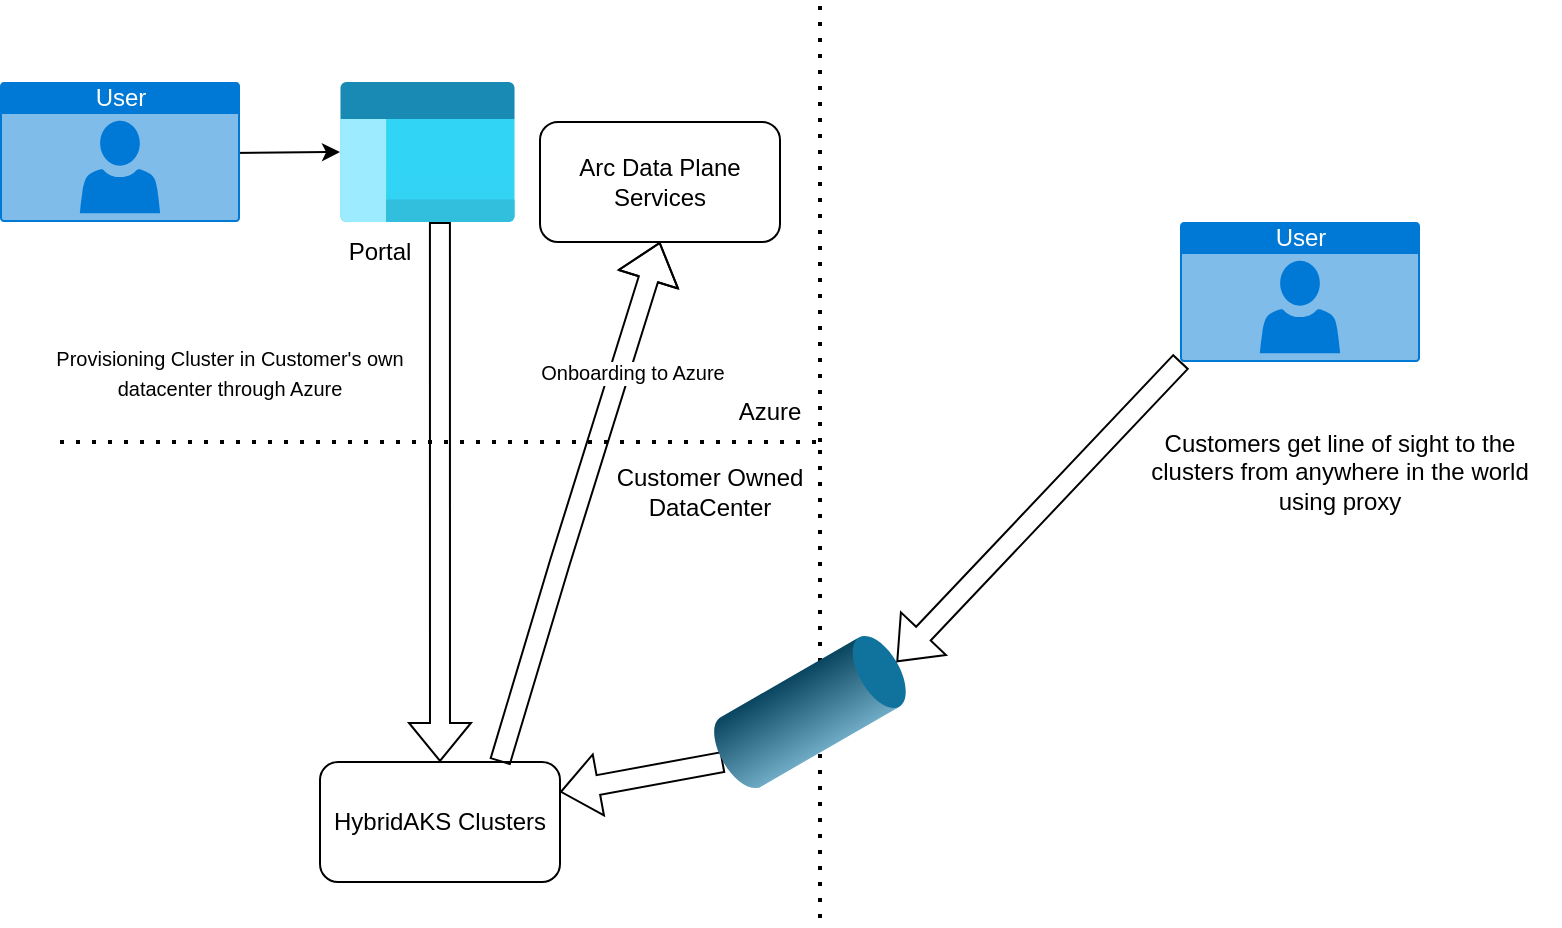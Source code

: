 <mxfile version="17.4.1" type="github">
  <diagram id="Pai8ok9RmJks06JW81sK" name="Page-1">
    <mxGraphModel dx="885" dy="541" grid="1" gridSize="10" guides="1" tooltips="1" connect="1" arrows="1" fold="1" page="1" pageScale="1" pageWidth="850" pageHeight="1100" math="0" shadow="0">
      <root>
        <mxCell id="0" />
        <mxCell id="1" parent="0" />
        <mxCell id="TRVSji0SfKdkGA1JncBO-2" value="HybridAKS Clusters" style="rounded=1;whiteSpace=wrap;html=1;" vertex="1" parent="1">
          <mxGeometry x="200" y="420" width="120" height="60" as="geometry" />
        </mxCell>
        <mxCell id="TRVSji0SfKdkGA1JncBO-5" value="Customer Owned DataCenter" style="text;html=1;strokeColor=none;fillColor=none;align=center;verticalAlign=middle;whiteSpace=wrap;rounded=0;" vertex="1" parent="1">
          <mxGeometry x="320" y="270" width="150" height="30" as="geometry" />
        </mxCell>
        <mxCell id="TRVSji0SfKdkGA1JncBO-6" value="" style="aspect=fixed;html=1;points=[];align=center;image;fontSize=12;image=img/lib/azure2/general/Management_Portal.svg;" vertex="1" parent="1">
          <mxGeometry x="210" y="80" width="87.5" height="70" as="geometry" />
        </mxCell>
        <mxCell id="TRVSji0SfKdkGA1JncBO-8" value="" style="edgeStyle=orthogonalEdgeStyle;rounded=0;orthogonalLoop=1;jettySize=auto;html=1;" edge="1" parent="1" target="TRVSji0SfKdkGA1JncBO-6">
          <mxGeometry relative="1" as="geometry">
            <mxPoint x="97.5" y="115" as="sourcePoint" />
          </mxGeometry>
        </mxCell>
        <mxCell id="TRVSji0SfKdkGA1JncBO-9" value="" style="shape=flexArrow;endArrow=classic;html=1;rounded=0;entryX=0.5;entryY=0;entryDx=0;entryDy=0;exitX=0.571;exitY=1;exitDx=0;exitDy=0;exitPerimeter=0;" edge="1" parent="1" source="TRVSji0SfKdkGA1JncBO-6" target="TRVSji0SfKdkGA1JncBO-2">
          <mxGeometry width="50" height="50" relative="1" as="geometry">
            <mxPoint x="250" y="160" as="sourcePoint" />
            <mxPoint x="450" y="210" as="targetPoint" />
          </mxGeometry>
        </mxCell>
        <mxCell id="TRVSji0SfKdkGA1JncBO-10" value="&lt;font style=&quot;font-size: 10px&quot;&gt;Provisioning Cluster in Customer&#39;s own datacenter through Azure&lt;/font&gt;" style="text;html=1;strokeColor=none;fillColor=none;align=center;verticalAlign=middle;whiteSpace=wrap;rounded=0;" vertex="1" parent="1">
          <mxGeometry x="50" y="210" width="210" height="30" as="geometry" />
        </mxCell>
        <mxCell id="TRVSji0SfKdkGA1JncBO-11" value="Portal" style="text;html=1;strokeColor=none;fillColor=none;align=center;verticalAlign=middle;whiteSpace=wrap;rounded=0;" vertex="1" parent="1">
          <mxGeometry x="180" y="150" width="100" height="30" as="geometry" />
        </mxCell>
        <mxCell id="TRVSji0SfKdkGA1JncBO-15" value="" style="endArrow=none;dashed=1;html=1;dashPattern=1 3;strokeWidth=2;rounded=0;" edge="1" parent="1">
          <mxGeometry width="50" height="50" relative="1" as="geometry">
            <mxPoint x="70" y="260" as="sourcePoint" />
            <mxPoint x="450" y="500" as="targetPoint" />
            <Array as="points">
              <mxPoint x="450" y="260" />
            </Array>
          </mxGeometry>
        </mxCell>
        <mxCell id="TRVSji0SfKdkGA1JncBO-17" value="" style="shape=flexArrow;endArrow=classic;html=1;rounded=0;entryX=1;entryY=0.25;entryDx=0;entryDy=0;exitX=0.5;exitY=1;exitDx=0;exitDy=0;exitPerimeter=0;" edge="1" parent="1" source="TRVSji0SfKdkGA1JncBO-30" target="TRVSji0SfKdkGA1JncBO-2">
          <mxGeometry width="50" height="50" relative="1" as="geometry">
            <mxPoint x="380" y="430" as="sourcePoint" />
            <mxPoint x="450" y="190" as="targetPoint" />
            <Array as="points" />
          </mxGeometry>
        </mxCell>
        <mxCell id="TRVSji0SfKdkGA1JncBO-22" value="User" style="html=1;strokeColor=none;fillColor=#0079D6;labelPosition=center;verticalLabelPosition=middle;verticalAlign=top;align=center;fontSize=12;outlineConnect=0;spacingTop=-6;fontColor=#FFFFFF;sketch=0;shape=mxgraph.sitemap.user;" vertex="1" parent="1">
          <mxGeometry x="40" y="80" width="120" height="70" as="geometry" />
        </mxCell>
        <mxCell id="TRVSji0SfKdkGA1JncBO-23" value="User" style="html=1;strokeColor=none;fillColor=#0079D6;labelPosition=center;verticalLabelPosition=middle;verticalAlign=top;align=center;fontSize=12;outlineConnect=0;spacingTop=-6;fontColor=#FFFFFF;sketch=0;shape=mxgraph.sitemap.user;" vertex="1" parent="1">
          <mxGeometry x="630" y="150" width="120" height="70" as="geometry" />
        </mxCell>
        <mxCell id="TRVSji0SfKdkGA1JncBO-26" value="Customers get line of sight to the clusters from anywhere in the world using proxy" style="text;html=1;strokeColor=none;fillColor=none;align=center;verticalAlign=middle;whiteSpace=wrap;rounded=0;" vertex="1" parent="1">
          <mxGeometry x="600" y="260" width="220" height="30" as="geometry" />
        </mxCell>
        <mxCell id="TRVSji0SfKdkGA1JncBO-30" value="" style="verticalLabelPosition=bottom;verticalAlign=top;html=1;shape=mxgraph.infographic.cylinder;fillColor=#10739E;strokeColor=none;rotation=60;" vertex="1" parent="1">
          <mxGeometry x="425" y="345" width="40" height="100" as="geometry" />
        </mxCell>
        <mxCell id="TRVSji0SfKdkGA1JncBO-35" value="" style="endArrow=none;dashed=1;html=1;dashPattern=1 3;strokeWidth=2;rounded=0;" edge="1" parent="1">
          <mxGeometry width="50" height="50" relative="1" as="geometry">
            <mxPoint x="450" y="260" as="sourcePoint" />
            <mxPoint x="450" y="40" as="targetPoint" />
          </mxGeometry>
        </mxCell>
        <mxCell id="TRVSji0SfKdkGA1JncBO-38" value="Azure" style="text;html=1;strokeColor=none;fillColor=none;align=center;verticalAlign=middle;whiteSpace=wrap;rounded=0;" vertex="1" parent="1">
          <mxGeometry x="395" y="230" width="60" height="30" as="geometry" />
        </mxCell>
        <mxCell id="TRVSji0SfKdkGA1JncBO-39" value="Arc Data Plane Services" style="rounded=1;whiteSpace=wrap;html=1;" vertex="1" parent="1">
          <mxGeometry x="310" y="100" width="120" height="60" as="geometry" />
        </mxCell>
        <mxCell id="TRVSji0SfKdkGA1JncBO-40" value="" style="shape=flexArrow;endArrow=classic;html=1;rounded=0;exitX=0.75;exitY=0;exitDx=0;exitDy=0;" edge="1" parent="1" source="TRVSji0SfKdkGA1JncBO-2">
          <mxGeometry width="50" height="50" relative="1" as="geometry">
            <mxPoint x="430" y="240" as="sourcePoint" />
            <mxPoint x="370" y="160" as="targetPoint" />
            <Array as="points">
              <mxPoint x="320" y="320" />
            </Array>
          </mxGeometry>
        </mxCell>
        <mxCell id="TRVSji0SfKdkGA1JncBO-48" value="Onboarding to Azure" style="edgeLabel;html=1;align=center;verticalAlign=middle;resizable=0;points=[];fontSize=10;" vertex="1" connectable="0" parent="TRVSji0SfKdkGA1JncBO-40">
          <mxGeometry x="0.515" y="-6" relative="1" as="geometry">
            <mxPoint as="offset" />
          </mxGeometry>
        </mxCell>
        <mxCell id="TRVSji0SfKdkGA1JncBO-50" value="" style="shape=flexArrow;endArrow=classic;html=1;rounded=0;fontSize=10;entryX=0.5;entryY=0;entryDx=0;entryDy=0;entryPerimeter=0;exitX=0.005;exitY=0.995;exitDx=0;exitDy=0;exitPerimeter=0;" edge="1" parent="1" source="TRVSji0SfKdkGA1JncBO-23" target="TRVSji0SfKdkGA1JncBO-30">
          <mxGeometry width="50" height="50" relative="1" as="geometry">
            <mxPoint x="430" y="220" as="sourcePoint" />
            <mxPoint x="480" y="170" as="targetPoint" />
          </mxGeometry>
        </mxCell>
      </root>
    </mxGraphModel>
  </diagram>
</mxfile>
